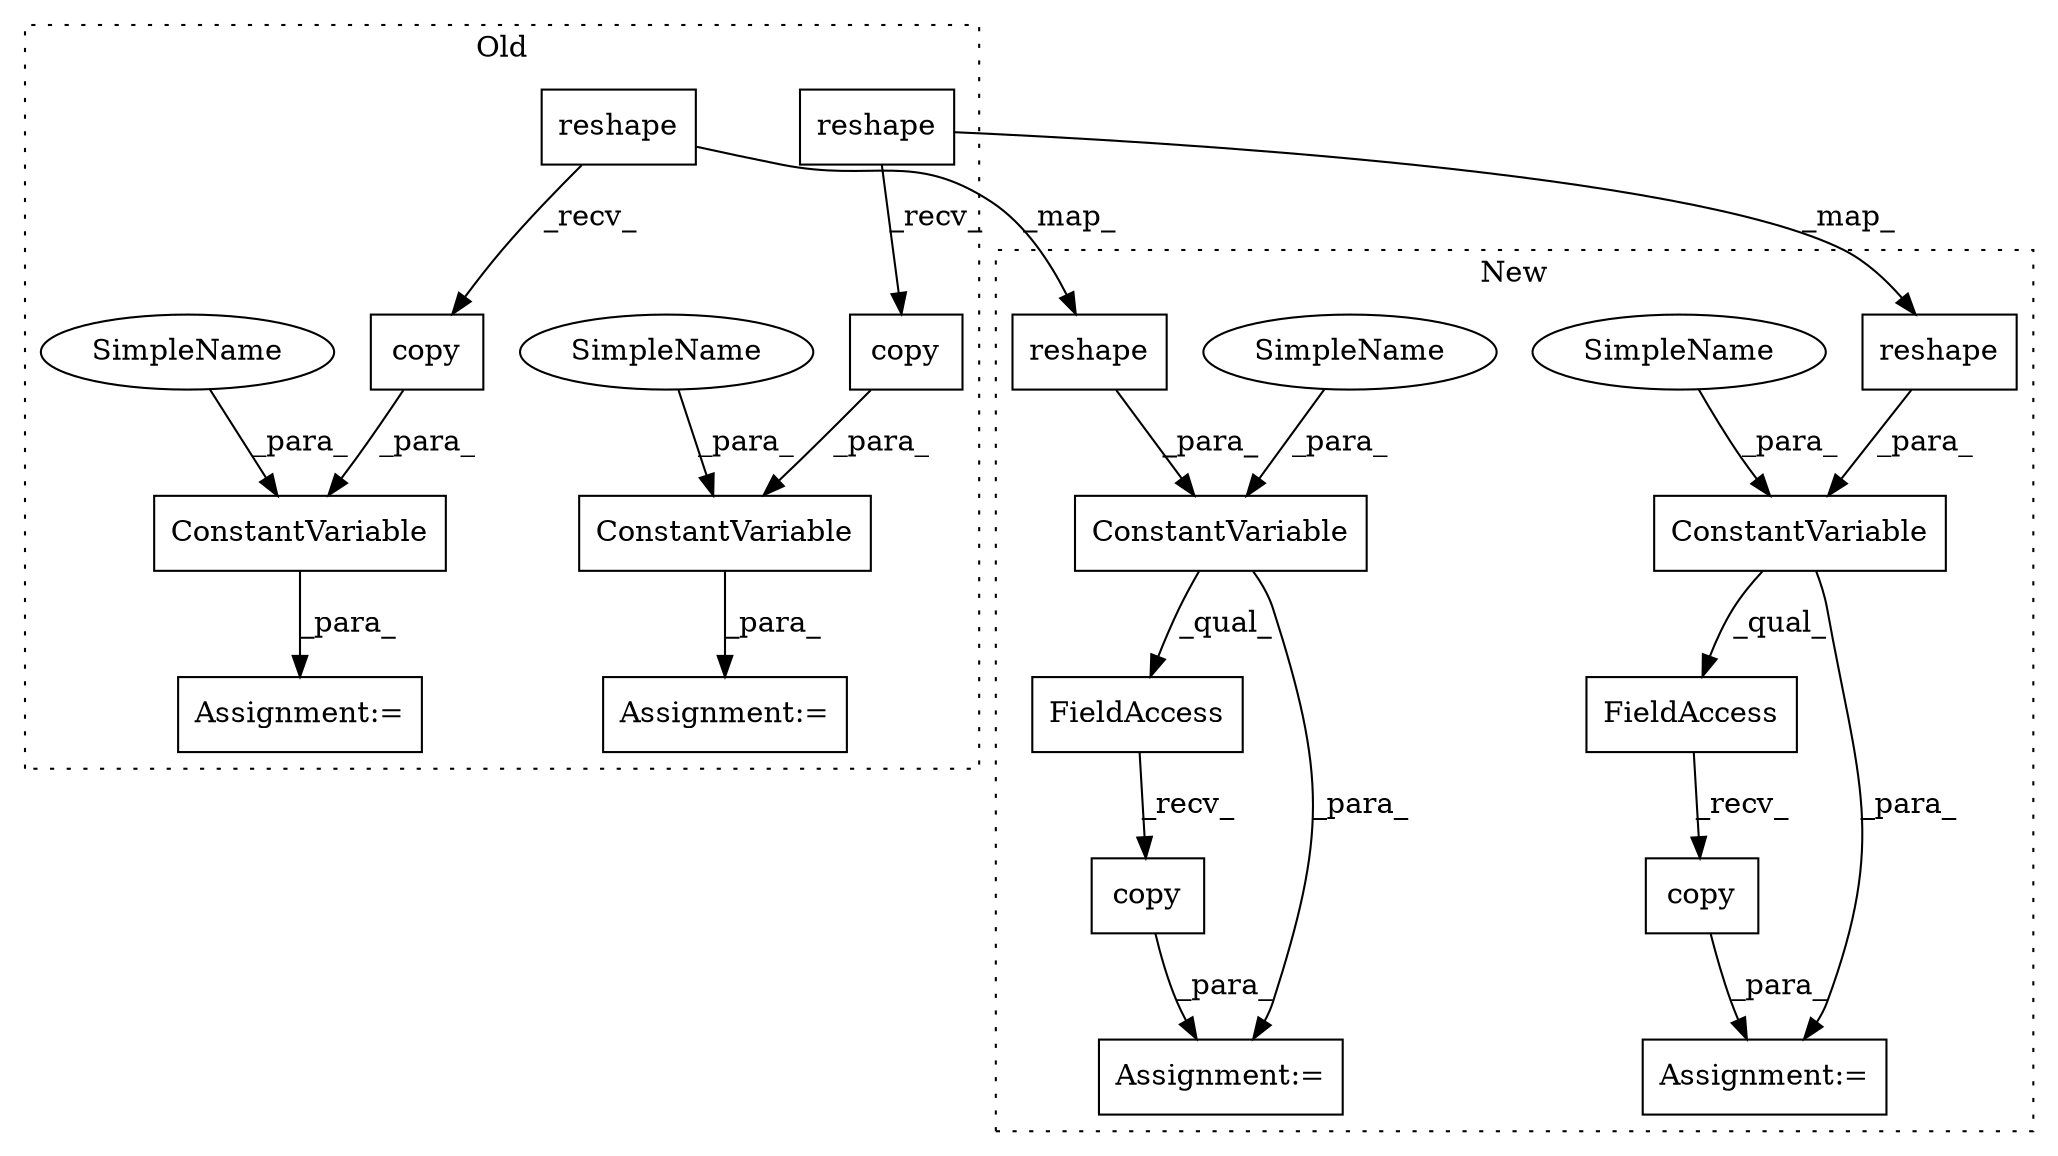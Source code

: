 digraph G {
subgraph cluster0 {
1 [label="ConstantVariable" a="32" s="13058,13095" l="17,1" shape="box"];
4 [label="copy" a="32" s="13082" l="6" shape="box"];
7 [label="Assignment:=" a="7" s="13057" l="1" shape="box"];
9 [label="reshape" a="32" s="13032,13047" l="8,1" shape="box"];
10 [label="ConstantVariable" a="32" s="12829,12866" l="17,1" shape="box"];
13 [label="copy" a="32" s="12853" l="6" shape="box"];
15 [label="Assignment:=" a="7" s="12828" l="1" shape="box"];
18 [label="reshape" a="32" s="12803,12818" l="8,1" shape="box"];
19 [label="SimpleName" a="42" s="12860" l="6" shape="ellipse"];
20 [label="SimpleName" a="42" s="13089" l="6" shape="ellipse"];
label = "Old";
style="dotted";
}
subgraph cluster1 {
2 [label="ConstantVariable" a="32" s="13013,13074" l="17,1" shape="box"];
3 [label="FieldAccess" a="22" s="13090" l="6" shape="box"];
5 [label="copy" a="32" s="13097" l="6" shape="box"];
6 [label="Assignment:=" a="7" s="13089" l="1" shape="box"];
8 [label="reshape" a="32" s="13051,13066" l="8,1" shape="box"];
11 [label="ConstantVariable" a="32" s="12784,12845" l="17,1" shape="box"];
12 [label="FieldAccess" a="22" s="12861" l="6" shape="box"];
14 [label="copy" a="32" s="12868" l="6" shape="box"];
16 [label="Assignment:=" a="7" s="12860" l="1" shape="box"];
17 [label="reshape" a="32" s="12822,12837" l="8,1" shape="box"];
21 [label="SimpleName" a="42" s="12839" l="6" shape="ellipse"];
22 [label="SimpleName" a="42" s="13068" l="6" shape="ellipse"];
label = "New";
style="dotted";
}
1 -> 7 [label="_para_"];
2 -> 3 [label="_qual_"];
2 -> 6 [label="_para_"];
3 -> 5 [label="_recv_"];
4 -> 1 [label="_para_"];
5 -> 6 [label="_para_"];
8 -> 2 [label="_para_"];
9 -> 4 [label="_recv_"];
9 -> 8 [label="_map_"];
10 -> 15 [label="_para_"];
11 -> 12 [label="_qual_"];
11 -> 16 [label="_para_"];
12 -> 14 [label="_recv_"];
13 -> 10 [label="_para_"];
14 -> 16 [label="_para_"];
17 -> 11 [label="_para_"];
18 -> 13 [label="_recv_"];
18 -> 17 [label="_map_"];
19 -> 10 [label="_para_"];
20 -> 1 [label="_para_"];
21 -> 11 [label="_para_"];
22 -> 2 [label="_para_"];
}